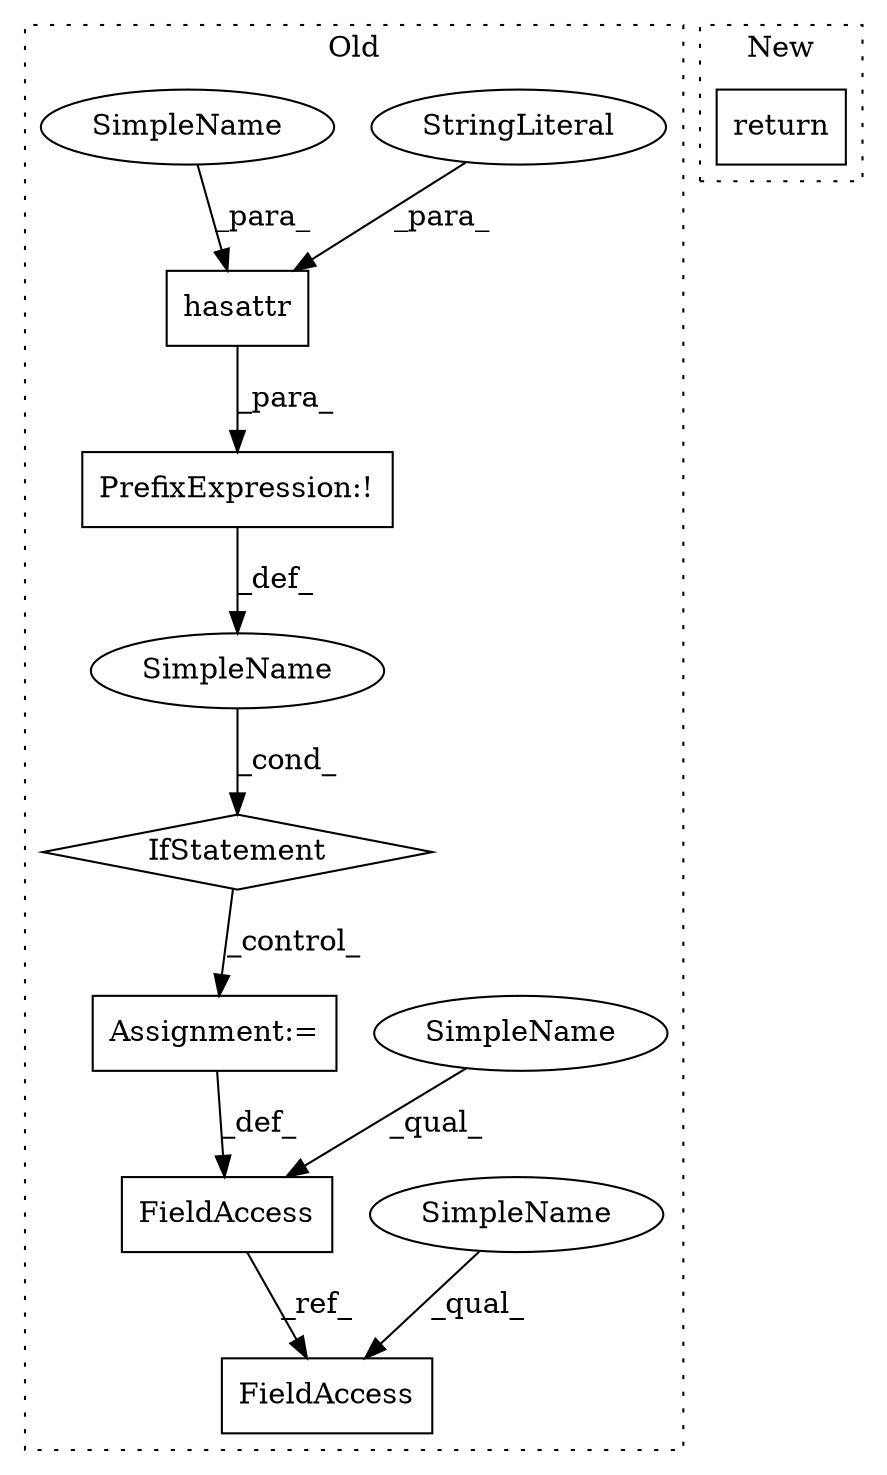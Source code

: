 digraph G {
subgraph cluster0 {
1 [label="hasattr" a="32" s="9626,9660" l="8,1" shape="box"];
3 [label="StringLiteral" a="45" s="9639" l="21" shape="ellipse"];
4 [label="IfStatement" a="25" s="9621,9661" l="4,2" shape="diamond"];
5 [label="Assignment:=" a="7" s="10075" l="8" shape="box"];
6 [label="SimpleName" a="42" s="" l="" shape="ellipse"];
7 [label="FieldAccess" a="22" s="10051" l="24" shape="box"];
8 [label="PrefixExpression:!" a="38" s="9625" l="1" shape="box"];
9 [label="FieldAccess" a="22" s="10118" l="24" shape="box"];
10 [label="SimpleName" a="42" s="10051" l="4" shape="ellipse"];
11 [label="SimpleName" a="42" s="10118" l="4" shape="ellipse"];
12 [label="SimpleName" a="42" s="9634" l="4" shape="ellipse"];
label = "Old";
style="dotted";
}
subgraph cluster1 {
2 [label="return" a="41" s="9739" l="12" shape="box"];
label = "New";
style="dotted";
}
1 -> 8 [label="_para_"];
3 -> 1 [label="_para_"];
4 -> 5 [label="_control_"];
5 -> 7 [label="_def_"];
6 -> 4 [label="_cond_"];
7 -> 9 [label="_ref_"];
8 -> 6 [label="_def_"];
10 -> 7 [label="_qual_"];
11 -> 9 [label="_qual_"];
12 -> 1 [label="_para_"];
}